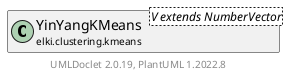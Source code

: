 @startuml
    remove .*\.(Instance|Par|Parameterizer|Factory)$
    set namespaceSeparator none
    hide empty fields
    hide empty methods

    class "<size:14>YinYangKMeans.Instance\n<size:10>elki.clustering.kmeans" as elki.clustering.kmeans.YinYangKMeans.Instance [[YinYangKMeans.Instance.html]] {
        ~groups: int[]
        ~gdrift: double[]
        ~cdrift: double[]
        ~sums: double[]
        ~glabel: int[]
        ~upper: WritableDoubleDataStore
        ~lower: WritableDataStore<double[]>
        +Instance(Relation<? extends NumberVector>, NumberVectorDistance<?>, double[], int)
        +run(int): void
        -groupKMeans(int): int[]
        -initialGroupAssignment(int, double[], int[]): void
        -updateGroupAssignment(int, double[], int[]): boolean
        #iterate(int): int
        -updateCenters(): void
        #assignToNearestCluster(): int
        -initialAssignToNearestCluster(): int
        #getLogger(): Logging
    }

    abstract class "<size:14>AbstractKMeans.Instance\n<size:10>elki.clustering.kmeans" as elki.clustering.kmeans.AbstractKMeans.Instance [[AbstractKMeans.Instance.html]] {
        {abstract} #iterate(int): int
        {abstract} #getLogger(): Logging
    }
    class "<size:14>YinYangKMeans\n<size:10>elki.clustering.kmeans" as elki.clustering.kmeans.YinYangKMeans<V extends NumberVector> [[YinYangKMeans.html]]

    elki.clustering.kmeans.AbstractKMeans.Instance <|-- elki.clustering.kmeans.YinYangKMeans.Instance
    elki.clustering.kmeans.YinYangKMeans +-- elki.clustering.kmeans.YinYangKMeans.Instance

    center footer UMLDoclet 2.0.19, PlantUML 1.2022.8
@enduml
